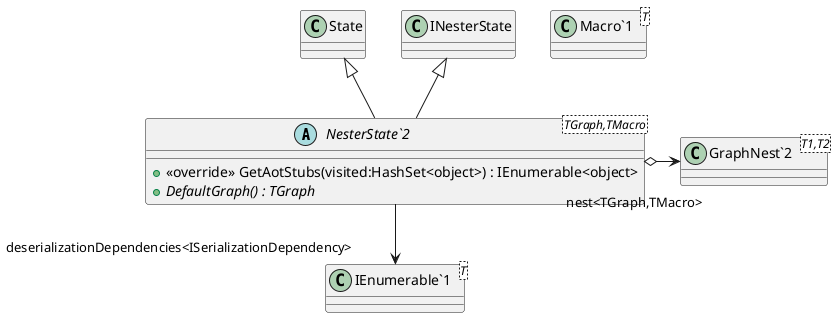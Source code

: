 @startuml
abstract class "NesterState`2"<TGraph,TMacro> {
    + <<override>> GetAotStubs(visited:HashSet<object>) : IEnumerable<object>
    + {abstract} DefaultGraph() : TGraph
}
class "Macro`1"<T> {
}
class "GraphNest`2"<T1,T2> {
}
class "IEnumerable`1"<T> {
}
State <|-- "NesterState`2"
INesterState <|-- "NesterState`2"
"NesterState`2" o-> "nest<TGraph,TMacro>" "GraphNest`2"
"NesterState`2" --> "deserializationDependencies<ISerializationDependency>" "IEnumerable`1"
@enduml
